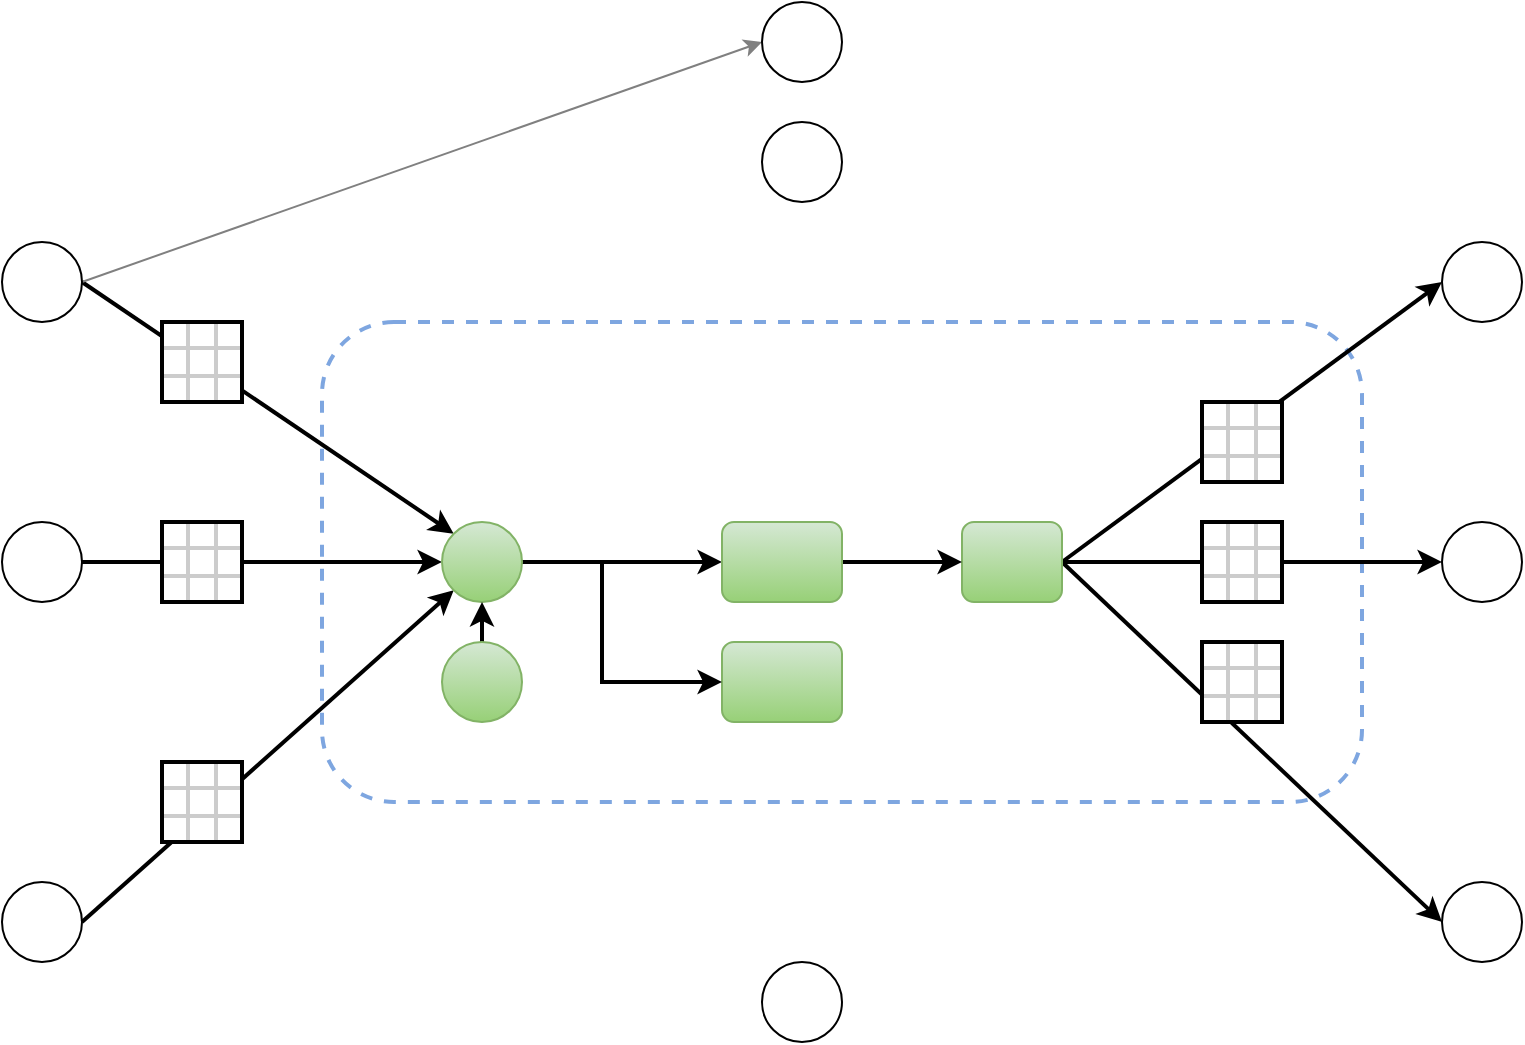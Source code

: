 <mxfile version="22.1.16" type="github">
  <diagram name="第 1 页" id="HHsCbOhWLAx_uhxe6TRV">
    <mxGraphModel dx="1422" dy="1868" grid="1" gridSize="10" guides="1" tooltips="1" connect="1" arrows="1" fold="1" page="1" pageScale="1" pageWidth="827" pageHeight="1169" math="0" shadow="0">
      <root>
        <mxCell id="0" />
        <mxCell id="1" parent="0" />
        <mxCell id="oy_fxyoAN_TUTj9ulkCC-134" style="rounded=0;orthogonalLoop=1;jettySize=auto;html=1;exitX=1;exitY=0.5;exitDx=0;exitDy=0;entryX=0;entryY=0;entryDx=0;entryDy=0;strokeWidth=2;" edge="1" parent="1" source="oy_fxyoAN_TUTj9ulkCC-1" target="oy_fxyoAN_TUTj9ulkCC-119">
          <mxGeometry relative="1" as="geometry" />
        </mxCell>
        <mxCell id="oy_fxyoAN_TUTj9ulkCC-138" style="rounded=0;orthogonalLoop=1;jettySize=auto;html=1;exitX=1;exitY=0.5;exitDx=0;exitDy=0;entryX=0;entryY=0.5;entryDx=0;entryDy=0;strokeColor=#808080;" edge="1" parent="1" source="oy_fxyoAN_TUTj9ulkCC-1" target="oy_fxyoAN_TUTj9ulkCC-8">
          <mxGeometry relative="1" as="geometry" />
        </mxCell>
        <mxCell id="oy_fxyoAN_TUTj9ulkCC-1" value="" style="ellipse;whiteSpace=wrap;html=1;aspect=fixed;fillColor=none;" vertex="1" parent="1">
          <mxGeometry y="200" width="40" height="40" as="geometry" />
        </mxCell>
        <mxCell id="oy_fxyoAN_TUTj9ulkCC-135" style="edgeStyle=orthogonalEdgeStyle;rounded=0;orthogonalLoop=1;jettySize=auto;html=1;exitX=1;exitY=0.5;exitDx=0;exitDy=0;entryX=0;entryY=0.5;entryDx=0;entryDy=0;strokeWidth=2;" edge="1" parent="1" source="oy_fxyoAN_TUTj9ulkCC-2" target="oy_fxyoAN_TUTj9ulkCC-119">
          <mxGeometry relative="1" as="geometry" />
        </mxCell>
        <mxCell id="oy_fxyoAN_TUTj9ulkCC-2" value="" style="ellipse;whiteSpace=wrap;html=1;aspect=fixed;fillColor=none;" vertex="1" parent="1">
          <mxGeometry y="340" width="40" height="40" as="geometry" />
        </mxCell>
        <mxCell id="oy_fxyoAN_TUTj9ulkCC-136" style="rounded=0;orthogonalLoop=1;jettySize=auto;html=1;exitX=1;exitY=0.5;exitDx=0;exitDy=0;entryX=0;entryY=1;entryDx=0;entryDy=0;strokeWidth=2;" edge="1" parent="1" source="oy_fxyoAN_TUTj9ulkCC-3" target="oy_fxyoAN_TUTj9ulkCC-119">
          <mxGeometry relative="1" as="geometry" />
        </mxCell>
        <mxCell id="oy_fxyoAN_TUTj9ulkCC-3" value="" style="ellipse;whiteSpace=wrap;html=1;aspect=fixed;fillColor=none;" vertex="1" parent="1">
          <mxGeometry y="520" width="40" height="40" as="geometry" />
        </mxCell>
        <mxCell id="oy_fxyoAN_TUTj9ulkCC-7" value="" style="rounded=1;whiteSpace=wrap;html=1;dashed=1;fillColor=none;strokeColor=#7EA6E0;strokeWidth=2;" vertex="1" parent="1">
          <mxGeometry x="160" y="240" width="520" height="240" as="geometry" />
        </mxCell>
        <mxCell id="oy_fxyoAN_TUTj9ulkCC-8" value="" style="ellipse;whiteSpace=wrap;html=1;aspect=fixed;fillColor=none;" vertex="1" parent="1">
          <mxGeometry x="380" y="80" width="40" height="40" as="geometry" />
        </mxCell>
        <mxCell id="oy_fxyoAN_TUTj9ulkCC-9" value="" style="ellipse;whiteSpace=wrap;html=1;aspect=fixed;fillColor=none;" vertex="1" parent="1">
          <mxGeometry x="380" y="140" width="40" height="40" as="geometry" />
        </mxCell>
        <mxCell id="oy_fxyoAN_TUTj9ulkCC-10" value="" style="ellipse;whiteSpace=wrap;html=1;aspect=fixed;fillColor=none;" vertex="1" parent="1">
          <mxGeometry x="380" y="560" width="40" height="40" as="geometry" />
        </mxCell>
        <mxCell id="oy_fxyoAN_TUTj9ulkCC-39" value="" style="group;fillColor=default;" vertex="1" connectable="0" parent="1">
          <mxGeometry x="80" y="240" width="40" height="40" as="geometry" />
        </mxCell>
        <mxCell id="oy_fxyoAN_TUTj9ulkCC-25" value="" style="shape=table;startSize=0;container=1;collapsible=0;childLayout=tableLayout;fontSize=16;fillColor=none;strokeColor=#CCCCCC;strokeWidth=2;" vertex="1" parent="oy_fxyoAN_TUTj9ulkCC-39">
          <mxGeometry width="40" height="40" as="geometry" />
        </mxCell>
        <mxCell id="oy_fxyoAN_TUTj9ulkCC-26" value="" style="shape=tableRow;horizontal=0;startSize=0;swimlaneHead=0;swimlaneBody=0;strokeColor=#CCCCCC;top=0;left=0;bottom=0;right=0;collapsible=0;dropTarget=0;fillColor=none;points=[[0,0.5],[1,0.5]];portConstraint=eastwest;fontSize=16;strokeWidth=2;" vertex="1" parent="oy_fxyoAN_TUTj9ulkCC-25">
          <mxGeometry width="40" height="13" as="geometry" />
        </mxCell>
        <mxCell id="oy_fxyoAN_TUTj9ulkCC-27" value="" style="shape=partialRectangle;html=1;whiteSpace=wrap;connectable=0;strokeColor=#CCCCCC;overflow=hidden;fillColor=none;top=0;left=0;bottom=0;right=0;pointerEvents=1;fontSize=16;strokeWidth=2;" vertex="1" parent="oy_fxyoAN_TUTj9ulkCC-26">
          <mxGeometry width="13" height="13" as="geometry">
            <mxRectangle width="13" height="13" as="alternateBounds" />
          </mxGeometry>
        </mxCell>
        <mxCell id="oy_fxyoAN_TUTj9ulkCC-28" value="" style="shape=partialRectangle;html=1;whiteSpace=wrap;connectable=0;strokeColor=#CCCCCC;overflow=hidden;fillColor=none;top=0;left=0;bottom=0;right=0;pointerEvents=1;fontSize=16;strokeWidth=2;" vertex="1" parent="oy_fxyoAN_TUTj9ulkCC-26">
          <mxGeometry x="13" width="14" height="13" as="geometry">
            <mxRectangle width="14" height="13" as="alternateBounds" />
          </mxGeometry>
        </mxCell>
        <mxCell id="oy_fxyoAN_TUTj9ulkCC-29" value="" style="shape=partialRectangle;html=1;whiteSpace=wrap;connectable=0;strokeColor=#CCCCCC;overflow=hidden;fillColor=none;top=0;left=0;bottom=0;right=0;pointerEvents=1;fontSize=16;strokeWidth=2;" vertex="1" parent="oy_fxyoAN_TUTj9ulkCC-26">
          <mxGeometry x="27" width="13" height="13" as="geometry">
            <mxRectangle width="13" height="13" as="alternateBounds" />
          </mxGeometry>
        </mxCell>
        <mxCell id="oy_fxyoAN_TUTj9ulkCC-30" value="" style="shape=tableRow;horizontal=0;startSize=0;swimlaneHead=0;swimlaneBody=0;strokeColor=#CCCCCC;top=0;left=0;bottom=0;right=0;collapsible=0;dropTarget=0;fillColor=none;points=[[0,0.5],[1,0.5]];portConstraint=eastwest;fontSize=16;strokeWidth=2;" vertex="1" parent="oy_fxyoAN_TUTj9ulkCC-25">
          <mxGeometry y="13" width="40" height="14" as="geometry" />
        </mxCell>
        <mxCell id="oy_fxyoAN_TUTj9ulkCC-31" value="" style="shape=partialRectangle;html=1;whiteSpace=wrap;connectable=0;strokeColor=#CCCCCC;overflow=hidden;fillColor=none;top=0;left=0;bottom=0;right=0;pointerEvents=1;fontSize=16;strokeWidth=2;" vertex="1" parent="oy_fxyoAN_TUTj9ulkCC-30">
          <mxGeometry width="13" height="14" as="geometry">
            <mxRectangle width="13" height="14" as="alternateBounds" />
          </mxGeometry>
        </mxCell>
        <mxCell id="oy_fxyoAN_TUTj9ulkCC-32" value="" style="shape=partialRectangle;html=1;whiteSpace=wrap;connectable=0;strokeColor=#CCCCCC;overflow=hidden;fillColor=none;top=0;left=0;bottom=0;right=0;pointerEvents=1;fontSize=16;strokeWidth=2;" vertex="1" parent="oy_fxyoAN_TUTj9ulkCC-30">
          <mxGeometry x="13" width="14" height="14" as="geometry">
            <mxRectangle width="14" height="14" as="alternateBounds" />
          </mxGeometry>
        </mxCell>
        <mxCell id="oy_fxyoAN_TUTj9ulkCC-33" value="" style="shape=partialRectangle;html=1;whiteSpace=wrap;connectable=0;strokeColor=#CCCCCC;overflow=hidden;fillColor=none;top=0;left=0;bottom=0;right=0;pointerEvents=1;fontSize=16;strokeWidth=2;" vertex="1" parent="oy_fxyoAN_TUTj9ulkCC-30">
          <mxGeometry x="27" width="13" height="14" as="geometry">
            <mxRectangle width="13" height="14" as="alternateBounds" />
          </mxGeometry>
        </mxCell>
        <mxCell id="oy_fxyoAN_TUTj9ulkCC-34" value="" style="shape=tableRow;horizontal=0;startSize=0;swimlaneHead=0;swimlaneBody=0;strokeColor=#CCCCCC;top=0;left=0;bottom=0;right=0;collapsible=0;dropTarget=0;fillColor=none;points=[[0,0.5],[1,0.5]];portConstraint=eastwest;fontSize=16;strokeWidth=2;" vertex="1" parent="oy_fxyoAN_TUTj9ulkCC-25">
          <mxGeometry y="27" width="40" height="13" as="geometry" />
        </mxCell>
        <mxCell id="oy_fxyoAN_TUTj9ulkCC-35" value="" style="shape=partialRectangle;html=1;whiteSpace=wrap;connectable=0;strokeColor=#CCCCCC;overflow=hidden;fillColor=none;top=0;left=0;bottom=0;right=0;pointerEvents=1;fontSize=16;strokeWidth=2;" vertex="1" parent="oy_fxyoAN_TUTj9ulkCC-34">
          <mxGeometry width="13" height="13" as="geometry">
            <mxRectangle width="13" height="13" as="alternateBounds" />
          </mxGeometry>
        </mxCell>
        <mxCell id="oy_fxyoAN_TUTj9ulkCC-36" value="" style="shape=partialRectangle;html=1;whiteSpace=wrap;connectable=0;strokeColor=#CCCCCC;overflow=hidden;fillColor=none;top=0;left=0;bottom=0;right=0;pointerEvents=1;fontSize=16;strokeWidth=2;" vertex="1" parent="oy_fxyoAN_TUTj9ulkCC-34">
          <mxGeometry x="13" width="14" height="13" as="geometry">
            <mxRectangle width="14" height="13" as="alternateBounds" />
          </mxGeometry>
        </mxCell>
        <mxCell id="oy_fxyoAN_TUTj9ulkCC-37" value="" style="shape=partialRectangle;html=1;whiteSpace=wrap;connectable=0;strokeColor=#CCCCCC;overflow=hidden;fillColor=none;top=0;left=0;bottom=0;right=0;pointerEvents=1;fontSize=16;strokeWidth=2;" vertex="1" parent="oy_fxyoAN_TUTj9ulkCC-34">
          <mxGeometry x="27" width="13" height="13" as="geometry">
            <mxRectangle width="13" height="13" as="alternateBounds" />
          </mxGeometry>
        </mxCell>
        <mxCell id="oy_fxyoAN_TUTj9ulkCC-38" value="" style="whiteSpace=wrap;html=1;aspect=fixed;fillColor=none;strokeWidth=2;" vertex="1" parent="oy_fxyoAN_TUTj9ulkCC-39">
          <mxGeometry width="40" height="40" as="geometry" />
        </mxCell>
        <mxCell id="oy_fxyoAN_TUTj9ulkCC-40" value="" style="group;fillColor=default;" vertex="1" connectable="0" parent="1">
          <mxGeometry x="80" y="340" width="40" height="40" as="geometry" />
        </mxCell>
        <mxCell id="oy_fxyoAN_TUTj9ulkCC-41" value="" style="shape=table;startSize=0;container=1;collapsible=0;childLayout=tableLayout;fontSize=16;fillColor=none;strokeColor=#CCCCCC;strokeWidth=2;" vertex="1" parent="oy_fxyoAN_TUTj9ulkCC-40">
          <mxGeometry width="40" height="40" as="geometry" />
        </mxCell>
        <mxCell id="oy_fxyoAN_TUTj9ulkCC-42" value="" style="shape=tableRow;horizontal=0;startSize=0;swimlaneHead=0;swimlaneBody=0;strokeColor=#CCCCCC;top=0;left=0;bottom=0;right=0;collapsible=0;dropTarget=0;fillColor=none;points=[[0,0.5],[1,0.5]];portConstraint=eastwest;fontSize=16;strokeWidth=2;" vertex="1" parent="oy_fxyoAN_TUTj9ulkCC-41">
          <mxGeometry width="40" height="13" as="geometry" />
        </mxCell>
        <mxCell id="oy_fxyoAN_TUTj9ulkCC-43" value="" style="shape=partialRectangle;html=1;whiteSpace=wrap;connectable=0;strokeColor=#CCCCCC;overflow=hidden;fillColor=none;top=0;left=0;bottom=0;right=0;pointerEvents=1;fontSize=16;strokeWidth=2;" vertex="1" parent="oy_fxyoAN_TUTj9ulkCC-42">
          <mxGeometry width="13" height="13" as="geometry">
            <mxRectangle width="13" height="13" as="alternateBounds" />
          </mxGeometry>
        </mxCell>
        <mxCell id="oy_fxyoAN_TUTj9ulkCC-44" value="" style="shape=partialRectangle;html=1;whiteSpace=wrap;connectable=0;strokeColor=#CCCCCC;overflow=hidden;fillColor=none;top=0;left=0;bottom=0;right=0;pointerEvents=1;fontSize=16;strokeWidth=2;" vertex="1" parent="oy_fxyoAN_TUTj9ulkCC-42">
          <mxGeometry x="13" width="14" height="13" as="geometry">
            <mxRectangle width="14" height="13" as="alternateBounds" />
          </mxGeometry>
        </mxCell>
        <mxCell id="oy_fxyoAN_TUTj9ulkCC-45" value="" style="shape=partialRectangle;html=1;whiteSpace=wrap;connectable=0;strokeColor=#CCCCCC;overflow=hidden;fillColor=none;top=0;left=0;bottom=0;right=0;pointerEvents=1;fontSize=16;strokeWidth=2;" vertex="1" parent="oy_fxyoAN_TUTj9ulkCC-42">
          <mxGeometry x="27" width="13" height="13" as="geometry">
            <mxRectangle width="13" height="13" as="alternateBounds" />
          </mxGeometry>
        </mxCell>
        <mxCell id="oy_fxyoAN_TUTj9ulkCC-46" value="" style="shape=tableRow;horizontal=0;startSize=0;swimlaneHead=0;swimlaneBody=0;strokeColor=#CCCCCC;top=0;left=0;bottom=0;right=0;collapsible=0;dropTarget=0;fillColor=none;points=[[0,0.5],[1,0.5]];portConstraint=eastwest;fontSize=16;strokeWidth=2;" vertex="1" parent="oy_fxyoAN_TUTj9ulkCC-41">
          <mxGeometry y="13" width="40" height="14" as="geometry" />
        </mxCell>
        <mxCell id="oy_fxyoAN_TUTj9ulkCC-47" value="" style="shape=partialRectangle;html=1;whiteSpace=wrap;connectable=0;strokeColor=#CCCCCC;overflow=hidden;fillColor=none;top=0;left=0;bottom=0;right=0;pointerEvents=1;fontSize=16;strokeWidth=2;" vertex="1" parent="oy_fxyoAN_TUTj9ulkCC-46">
          <mxGeometry width="13" height="14" as="geometry">
            <mxRectangle width="13" height="14" as="alternateBounds" />
          </mxGeometry>
        </mxCell>
        <mxCell id="oy_fxyoAN_TUTj9ulkCC-48" value="" style="shape=partialRectangle;html=1;whiteSpace=wrap;connectable=0;strokeColor=#CCCCCC;overflow=hidden;fillColor=none;top=0;left=0;bottom=0;right=0;pointerEvents=1;fontSize=16;strokeWidth=2;" vertex="1" parent="oy_fxyoAN_TUTj9ulkCC-46">
          <mxGeometry x="13" width="14" height="14" as="geometry">
            <mxRectangle width="14" height="14" as="alternateBounds" />
          </mxGeometry>
        </mxCell>
        <mxCell id="oy_fxyoAN_TUTj9ulkCC-49" value="" style="shape=partialRectangle;html=1;whiteSpace=wrap;connectable=0;strokeColor=#CCCCCC;overflow=hidden;fillColor=none;top=0;left=0;bottom=0;right=0;pointerEvents=1;fontSize=16;strokeWidth=2;" vertex="1" parent="oy_fxyoAN_TUTj9ulkCC-46">
          <mxGeometry x="27" width="13" height="14" as="geometry">
            <mxRectangle width="13" height="14" as="alternateBounds" />
          </mxGeometry>
        </mxCell>
        <mxCell id="oy_fxyoAN_TUTj9ulkCC-50" value="" style="shape=tableRow;horizontal=0;startSize=0;swimlaneHead=0;swimlaneBody=0;strokeColor=#CCCCCC;top=0;left=0;bottom=0;right=0;collapsible=0;dropTarget=0;fillColor=none;points=[[0,0.5],[1,0.5]];portConstraint=eastwest;fontSize=16;strokeWidth=2;" vertex="1" parent="oy_fxyoAN_TUTj9ulkCC-41">
          <mxGeometry y="27" width="40" height="13" as="geometry" />
        </mxCell>
        <mxCell id="oy_fxyoAN_TUTj9ulkCC-51" value="" style="shape=partialRectangle;html=1;whiteSpace=wrap;connectable=0;strokeColor=#CCCCCC;overflow=hidden;fillColor=none;top=0;left=0;bottom=0;right=0;pointerEvents=1;fontSize=16;strokeWidth=2;" vertex="1" parent="oy_fxyoAN_TUTj9ulkCC-50">
          <mxGeometry width="13" height="13" as="geometry">
            <mxRectangle width="13" height="13" as="alternateBounds" />
          </mxGeometry>
        </mxCell>
        <mxCell id="oy_fxyoAN_TUTj9ulkCC-52" value="" style="shape=partialRectangle;html=1;whiteSpace=wrap;connectable=0;strokeColor=#CCCCCC;overflow=hidden;fillColor=none;top=0;left=0;bottom=0;right=0;pointerEvents=1;fontSize=16;strokeWidth=2;" vertex="1" parent="oy_fxyoAN_TUTj9ulkCC-50">
          <mxGeometry x="13" width="14" height="13" as="geometry">
            <mxRectangle width="14" height="13" as="alternateBounds" />
          </mxGeometry>
        </mxCell>
        <mxCell id="oy_fxyoAN_TUTj9ulkCC-53" value="" style="shape=partialRectangle;html=1;whiteSpace=wrap;connectable=0;strokeColor=#CCCCCC;overflow=hidden;fillColor=none;top=0;left=0;bottom=0;right=0;pointerEvents=1;fontSize=16;strokeWidth=2;" vertex="1" parent="oy_fxyoAN_TUTj9ulkCC-50">
          <mxGeometry x="27" width="13" height="13" as="geometry">
            <mxRectangle width="13" height="13" as="alternateBounds" />
          </mxGeometry>
        </mxCell>
        <mxCell id="oy_fxyoAN_TUTj9ulkCC-54" value="" style="whiteSpace=wrap;html=1;aspect=fixed;fillColor=none;strokeWidth=2;" vertex="1" parent="oy_fxyoAN_TUTj9ulkCC-40">
          <mxGeometry width="40" height="40" as="geometry" />
        </mxCell>
        <mxCell id="oy_fxyoAN_TUTj9ulkCC-55" value="" style="group;fillColor=default;" vertex="1" connectable="0" parent="1">
          <mxGeometry x="80" y="460" width="40" height="40" as="geometry" />
        </mxCell>
        <mxCell id="oy_fxyoAN_TUTj9ulkCC-56" value="" style="shape=table;startSize=0;container=1;collapsible=0;childLayout=tableLayout;fontSize=16;fillColor=none;strokeColor=#CCCCCC;strokeWidth=2;" vertex="1" parent="oy_fxyoAN_TUTj9ulkCC-55">
          <mxGeometry width="40" height="40" as="geometry" />
        </mxCell>
        <mxCell id="oy_fxyoAN_TUTj9ulkCC-57" value="" style="shape=tableRow;horizontal=0;startSize=0;swimlaneHead=0;swimlaneBody=0;strokeColor=#CCCCCC;top=0;left=0;bottom=0;right=0;collapsible=0;dropTarget=0;fillColor=none;points=[[0,0.5],[1,0.5]];portConstraint=eastwest;fontSize=16;strokeWidth=2;" vertex="1" parent="oy_fxyoAN_TUTj9ulkCC-56">
          <mxGeometry width="40" height="13" as="geometry" />
        </mxCell>
        <mxCell id="oy_fxyoAN_TUTj9ulkCC-58" value="" style="shape=partialRectangle;html=1;whiteSpace=wrap;connectable=0;strokeColor=#CCCCCC;overflow=hidden;fillColor=none;top=0;left=0;bottom=0;right=0;pointerEvents=1;fontSize=16;strokeWidth=2;" vertex="1" parent="oy_fxyoAN_TUTj9ulkCC-57">
          <mxGeometry width="13" height="13" as="geometry">
            <mxRectangle width="13" height="13" as="alternateBounds" />
          </mxGeometry>
        </mxCell>
        <mxCell id="oy_fxyoAN_TUTj9ulkCC-59" value="" style="shape=partialRectangle;html=1;whiteSpace=wrap;connectable=0;strokeColor=#CCCCCC;overflow=hidden;fillColor=none;top=0;left=0;bottom=0;right=0;pointerEvents=1;fontSize=16;strokeWidth=2;" vertex="1" parent="oy_fxyoAN_TUTj9ulkCC-57">
          <mxGeometry x="13" width="14" height="13" as="geometry">
            <mxRectangle width="14" height="13" as="alternateBounds" />
          </mxGeometry>
        </mxCell>
        <mxCell id="oy_fxyoAN_TUTj9ulkCC-60" value="" style="shape=partialRectangle;html=1;whiteSpace=wrap;connectable=0;strokeColor=#CCCCCC;overflow=hidden;fillColor=none;top=0;left=0;bottom=0;right=0;pointerEvents=1;fontSize=16;strokeWidth=2;" vertex="1" parent="oy_fxyoAN_TUTj9ulkCC-57">
          <mxGeometry x="27" width="13" height="13" as="geometry">
            <mxRectangle width="13" height="13" as="alternateBounds" />
          </mxGeometry>
        </mxCell>
        <mxCell id="oy_fxyoAN_TUTj9ulkCC-61" value="" style="shape=tableRow;horizontal=0;startSize=0;swimlaneHead=0;swimlaneBody=0;strokeColor=#CCCCCC;top=0;left=0;bottom=0;right=0;collapsible=0;dropTarget=0;fillColor=none;points=[[0,0.5],[1,0.5]];portConstraint=eastwest;fontSize=16;strokeWidth=2;" vertex="1" parent="oy_fxyoAN_TUTj9ulkCC-56">
          <mxGeometry y="13" width="40" height="14" as="geometry" />
        </mxCell>
        <mxCell id="oy_fxyoAN_TUTj9ulkCC-62" value="" style="shape=partialRectangle;html=1;whiteSpace=wrap;connectable=0;strokeColor=#CCCCCC;overflow=hidden;fillColor=none;top=0;left=0;bottom=0;right=0;pointerEvents=1;fontSize=16;strokeWidth=2;" vertex="1" parent="oy_fxyoAN_TUTj9ulkCC-61">
          <mxGeometry width="13" height="14" as="geometry">
            <mxRectangle width="13" height="14" as="alternateBounds" />
          </mxGeometry>
        </mxCell>
        <mxCell id="oy_fxyoAN_TUTj9ulkCC-63" value="" style="shape=partialRectangle;html=1;whiteSpace=wrap;connectable=0;strokeColor=#CCCCCC;overflow=hidden;fillColor=none;top=0;left=0;bottom=0;right=0;pointerEvents=1;fontSize=16;strokeWidth=2;" vertex="1" parent="oy_fxyoAN_TUTj9ulkCC-61">
          <mxGeometry x="13" width="14" height="14" as="geometry">
            <mxRectangle width="14" height="14" as="alternateBounds" />
          </mxGeometry>
        </mxCell>
        <mxCell id="oy_fxyoAN_TUTj9ulkCC-64" value="" style="shape=partialRectangle;html=1;whiteSpace=wrap;connectable=0;strokeColor=#CCCCCC;overflow=hidden;fillColor=none;top=0;left=0;bottom=0;right=0;pointerEvents=1;fontSize=16;strokeWidth=2;" vertex="1" parent="oy_fxyoAN_TUTj9ulkCC-61">
          <mxGeometry x="27" width="13" height="14" as="geometry">
            <mxRectangle width="13" height="14" as="alternateBounds" />
          </mxGeometry>
        </mxCell>
        <mxCell id="oy_fxyoAN_TUTj9ulkCC-65" value="" style="shape=tableRow;horizontal=0;startSize=0;swimlaneHead=0;swimlaneBody=0;strokeColor=#CCCCCC;top=0;left=0;bottom=0;right=0;collapsible=0;dropTarget=0;fillColor=none;points=[[0,0.5],[1,0.5]];portConstraint=eastwest;fontSize=16;strokeWidth=2;" vertex="1" parent="oy_fxyoAN_TUTj9ulkCC-56">
          <mxGeometry y="27" width="40" height="13" as="geometry" />
        </mxCell>
        <mxCell id="oy_fxyoAN_TUTj9ulkCC-66" value="" style="shape=partialRectangle;html=1;whiteSpace=wrap;connectable=0;strokeColor=#CCCCCC;overflow=hidden;fillColor=none;top=0;left=0;bottom=0;right=0;pointerEvents=1;fontSize=16;strokeWidth=2;" vertex="1" parent="oy_fxyoAN_TUTj9ulkCC-65">
          <mxGeometry width="13" height="13" as="geometry">
            <mxRectangle width="13" height="13" as="alternateBounds" />
          </mxGeometry>
        </mxCell>
        <mxCell id="oy_fxyoAN_TUTj9ulkCC-67" value="" style="shape=partialRectangle;html=1;whiteSpace=wrap;connectable=0;strokeColor=#CCCCCC;overflow=hidden;fillColor=none;top=0;left=0;bottom=0;right=0;pointerEvents=1;fontSize=16;strokeWidth=2;" vertex="1" parent="oy_fxyoAN_TUTj9ulkCC-65">
          <mxGeometry x="13" width="14" height="13" as="geometry">
            <mxRectangle width="14" height="13" as="alternateBounds" />
          </mxGeometry>
        </mxCell>
        <mxCell id="oy_fxyoAN_TUTj9ulkCC-68" value="" style="shape=partialRectangle;html=1;whiteSpace=wrap;connectable=0;strokeColor=#CCCCCC;overflow=hidden;fillColor=none;top=0;left=0;bottom=0;right=0;pointerEvents=1;fontSize=16;strokeWidth=2;" vertex="1" parent="oy_fxyoAN_TUTj9ulkCC-65">
          <mxGeometry x="27" width="13" height="13" as="geometry">
            <mxRectangle width="13" height="13" as="alternateBounds" />
          </mxGeometry>
        </mxCell>
        <mxCell id="oy_fxyoAN_TUTj9ulkCC-69" value="" style="whiteSpace=wrap;html=1;aspect=fixed;fillColor=none;strokeWidth=2;" vertex="1" parent="oy_fxyoAN_TUTj9ulkCC-55">
          <mxGeometry width="40" height="40" as="geometry" />
        </mxCell>
        <mxCell id="oy_fxyoAN_TUTj9ulkCC-70" value="" style="ellipse;whiteSpace=wrap;html=1;aspect=fixed;flipH=1;flipV=1;fillColor=none;" vertex="1" parent="1">
          <mxGeometry x="720" y="200" width="40" height="40" as="geometry" />
        </mxCell>
        <mxCell id="oy_fxyoAN_TUTj9ulkCC-71" value="" style="ellipse;whiteSpace=wrap;html=1;aspect=fixed;flipH=1;flipV=1;fillColor=none;" vertex="1" parent="1">
          <mxGeometry x="720" y="340" width="40" height="40" as="geometry" />
        </mxCell>
        <mxCell id="oy_fxyoAN_TUTj9ulkCC-72" value="" style="ellipse;whiteSpace=wrap;html=1;aspect=fixed;flipH=1;flipV=1;fillColor=none;" vertex="1" parent="1">
          <mxGeometry x="720" y="520" width="40" height="40" as="geometry" />
        </mxCell>
        <mxCell id="oy_fxyoAN_TUTj9ulkCC-123" value="" style="edgeStyle=orthogonalEdgeStyle;rounded=0;orthogonalLoop=1;jettySize=auto;html=1;strokeWidth=2;" edge="1" parent="1" source="oy_fxyoAN_TUTj9ulkCC-119" target="oy_fxyoAN_TUTj9ulkCC-122">
          <mxGeometry relative="1" as="geometry" />
        </mxCell>
        <mxCell id="oy_fxyoAN_TUTj9ulkCC-119" value="" style="ellipse;whiteSpace=wrap;html=1;aspect=fixed;fillColor=#d5e8d4;gradientColor=#97d077;strokeColor=#82b366;" vertex="1" parent="1">
          <mxGeometry x="220" y="340" width="40" height="40" as="geometry" />
        </mxCell>
        <mxCell id="oy_fxyoAN_TUTj9ulkCC-137" style="edgeStyle=orthogonalEdgeStyle;rounded=0;orthogonalLoop=1;jettySize=auto;html=1;exitX=0.5;exitY=0;exitDx=0;exitDy=0;entryX=0.5;entryY=1;entryDx=0;entryDy=0;strokeWidth=2;" edge="1" parent="1" source="oy_fxyoAN_TUTj9ulkCC-120" target="oy_fxyoAN_TUTj9ulkCC-119">
          <mxGeometry relative="1" as="geometry" />
        </mxCell>
        <mxCell id="oy_fxyoAN_TUTj9ulkCC-120" value="" style="ellipse;whiteSpace=wrap;html=1;aspect=fixed;fillColor=#d5e8d4;gradientColor=#97d077;strokeColor=#82b366;" vertex="1" parent="1">
          <mxGeometry x="220" y="400" width="40" height="40" as="geometry" />
        </mxCell>
        <mxCell id="oy_fxyoAN_TUTj9ulkCC-131" style="rounded=0;orthogonalLoop=1;jettySize=auto;html=1;exitX=1;exitY=0.5;exitDx=0;exitDy=0;entryX=0;entryY=0.5;entryDx=0;entryDy=0;strokeWidth=2;" edge="1" parent="1" source="oy_fxyoAN_TUTj9ulkCC-121" target="oy_fxyoAN_TUTj9ulkCC-70">
          <mxGeometry relative="1" as="geometry" />
        </mxCell>
        <mxCell id="oy_fxyoAN_TUTj9ulkCC-132" style="edgeStyle=orthogonalEdgeStyle;rounded=0;orthogonalLoop=1;jettySize=auto;html=1;exitX=1;exitY=0.5;exitDx=0;exitDy=0;entryX=0;entryY=0.5;entryDx=0;entryDy=0;strokeWidth=2;" edge="1" parent="1" source="oy_fxyoAN_TUTj9ulkCC-121" target="oy_fxyoAN_TUTj9ulkCC-71">
          <mxGeometry relative="1" as="geometry" />
        </mxCell>
        <mxCell id="oy_fxyoAN_TUTj9ulkCC-133" style="rounded=0;orthogonalLoop=1;jettySize=auto;html=1;exitX=1;exitY=0.5;exitDx=0;exitDy=0;entryX=0;entryY=0.5;entryDx=0;entryDy=0;strokeWidth=2;" edge="1" parent="1" source="oy_fxyoAN_TUTj9ulkCC-121" target="oy_fxyoAN_TUTj9ulkCC-72">
          <mxGeometry relative="1" as="geometry" />
        </mxCell>
        <mxCell id="oy_fxyoAN_TUTj9ulkCC-121" value="" style="rounded=1;whiteSpace=wrap;html=1;fillColor=#d5e8d4;gradientColor=#97d077;strokeColor=#82b366;" vertex="1" parent="1">
          <mxGeometry x="480" y="340" width="50" height="40" as="geometry" />
        </mxCell>
        <mxCell id="oy_fxyoAN_TUTj9ulkCC-127" value="" style="edgeStyle=orthogonalEdgeStyle;rounded=0;orthogonalLoop=1;jettySize=auto;html=1;strokeWidth=2;" edge="1" parent="1" source="oy_fxyoAN_TUTj9ulkCC-122" target="oy_fxyoAN_TUTj9ulkCC-121">
          <mxGeometry relative="1" as="geometry" />
        </mxCell>
        <mxCell id="oy_fxyoAN_TUTj9ulkCC-122" value="" style="rounded=1;whiteSpace=wrap;html=1;fillColor=#d5e8d4;gradientColor=#97d077;strokeColor=#82b366;" vertex="1" parent="1">
          <mxGeometry x="360" y="340" width="60" height="40" as="geometry" />
        </mxCell>
        <mxCell id="oy_fxyoAN_TUTj9ulkCC-124" value="" style="rounded=1;whiteSpace=wrap;html=1;fillColor=#d5e8d4;gradientColor=#97d077;strokeColor=#82b366;" vertex="1" parent="1">
          <mxGeometry x="360" y="400" width="60" height="40" as="geometry" />
        </mxCell>
        <mxCell id="oy_fxyoAN_TUTj9ulkCC-125" value="" style="edgeStyle=segmentEdgeStyle;endArrow=none;html=1;curved=0;rounded=0;endSize=8;startSize=6;exitX=0;exitY=0.5;exitDx=0;exitDy=0;exitPerimeter=0;startArrow=classic;startFill=1;endFill=0;jumpSize=0;strokeWidth=2;" edge="1" parent="1" source="oy_fxyoAN_TUTj9ulkCC-124">
          <mxGeometry width="50" height="50" relative="1" as="geometry">
            <mxPoint x="350" y="430" as="sourcePoint" />
            <mxPoint x="300" y="360" as="targetPoint" />
          </mxGeometry>
        </mxCell>
        <mxCell id="oy_fxyoAN_TUTj9ulkCC-73" value="" style="group;flipH=1;flipV=1;fillColor=default;" vertex="1" connectable="0" parent="1">
          <mxGeometry x="600" y="280" width="40" height="40" as="geometry" />
        </mxCell>
        <mxCell id="oy_fxyoAN_TUTj9ulkCC-74" value="" style="shape=table;startSize=0;container=1;collapsible=0;childLayout=tableLayout;fontSize=16;fillColor=none;strokeColor=#CCCCCC;strokeWidth=2;" vertex="1" parent="oy_fxyoAN_TUTj9ulkCC-73">
          <mxGeometry width="40" height="40" as="geometry" />
        </mxCell>
        <mxCell id="oy_fxyoAN_TUTj9ulkCC-75" value="" style="shape=tableRow;horizontal=0;startSize=0;swimlaneHead=0;swimlaneBody=0;strokeColor=#CCCCCC;top=0;left=0;bottom=0;right=0;collapsible=0;dropTarget=0;fillColor=none;points=[[0,0.5],[1,0.5]];portConstraint=eastwest;fontSize=16;strokeWidth=2;" vertex="1" parent="oy_fxyoAN_TUTj9ulkCC-74">
          <mxGeometry width="40" height="13" as="geometry" />
        </mxCell>
        <mxCell id="oy_fxyoAN_TUTj9ulkCC-76" value="" style="shape=partialRectangle;html=1;whiteSpace=wrap;connectable=0;strokeColor=#CCCCCC;overflow=hidden;fillColor=none;top=0;left=0;bottom=0;right=0;pointerEvents=1;fontSize=16;strokeWidth=2;" vertex="1" parent="oy_fxyoAN_TUTj9ulkCC-75">
          <mxGeometry width="13" height="13" as="geometry">
            <mxRectangle width="13" height="13" as="alternateBounds" />
          </mxGeometry>
        </mxCell>
        <mxCell id="oy_fxyoAN_TUTj9ulkCC-77" value="" style="shape=partialRectangle;html=1;whiteSpace=wrap;connectable=0;strokeColor=#CCCCCC;overflow=hidden;fillColor=none;top=0;left=0;bottom=0;right=0;pointerEvents=1;fontSize=16;strokeWidth=2;" vertex="1" parent="oy_fxyoAN_TUTj9ulkCC-75">
          <mxGeometry x="13" width="14" height="13" as="geometry">
            <mxRectangle width="14" height="13" as="alternateBounds" />
          </mxGeometry>
        </mxCell>
        <mxCell id="oy_fxyoAN_TUTj9ulkCC-78" value="" style="shape=partialRectangle;html=1;whiteSpace=wrap;connectable=0;strokeColor=#CCCCCC;overflow=hidden;fillColor=none;top=0;left=0;bottom=0;right=0;pointerEvents=1;fontSize=16;strokeWidth=2;" vertex="1" parent="oy_fxyoAN_TUTj9ulkCC-75">
          <mxGeometry x="27" width="13" height="13" as="geometry">
            <mxRectangle width="13" height="13" as="alternateBounds" />
          </mxGeometry>
        </mxCell>
        <mxCell id="oy_fxyoAN_TUTj9ulkCC-79" value="" style="shape=tableRow;horizontal=0;startSize=0;swimlaneHead=0;swimlaneBody=0;strokeColor=#CCCCCC;top=0;left=0;bottom=0;right=0;collapsible=0;dropTarget=0;fillColor=none;points=[[0,0.5],[1,0.5]];portConstraint=eastwest;fontSize=16;strokeWidth=2;" vertex="1" parent="oy_fxyoAN_TUTj9ulkCC-74">
          <mxGeometry y="13" width="40" height="14" as="geometry" />
        </mxCell>
        <mxCell id="oy_fxyoAN_TUTj9ulkCC-80" value="" style="shape=partialRectangle;html=1;whiteSpace=wrap;connectable=0;strokeColor=#CCCCCC;overflow=hidden;fillColor=none;top=0;left=0;bottom=0;right=0;pointerEvents=1;fontSize=16;strokeWidth=2;" vertex="1" parent="oy_fxyoAN_TUTj9ulkCC-79">
          <mxGeometry width="13" height="14" as="geometry">
            <mxRectangle width="13" height="14" as="alternateBounds" />
          </mxGeometry>
        </mxCell>
        <mxCell id="oy_fxyoAN_TUTj9ulkCC-81" value="" style="shape=partialRectangle;html=1;whiteSpace=wrap;connectable=0;strokeColor=#CCCCCC;overflow=hidden;fillColor=none;top=0;left=0;bottom=0;right=0;pointerEvents=1;fontSize=16;strokeWidth=2;" vertex="1" parent="oy_fxyoAN_TUTj9ulkCC-79">
          <mxGeometry x="13" width="14" height="14" as="geometry">
            <mxRectangle width="14" height="14" as="alternateBounds" />
          </mxGeometry>
        </mxCell>
        <mxCell id="oy_fxyoAN_TUTj9ulkCC-82" value="" style="shape=partialRectangle;html=1;whiteSpace=wrap;connectable=0;strokeColor=#CCCCCC;overflow=hidden;fillColor=none;top=0;left=0;bottom=0;right=0;pointerEvents=1;fontSize=16;strokeWidth=2;" vertex="1" parent="oy_fxyoAN_TUTj9ulkCC-79">
          <mxGeometry x="27" width="13" height="14" as="geometry">
            <mxRectangle width="13" height="14" as="alternateBounds" />
          </mxGeometry>
        </mxCell>
        <mxCell id="oy_fxyoAN_TUTj9ulkCC-83" value="" style="shape=tableRow;horizontal=0;startSize=0;swimlaneHead=0;swimlaneBody=0;strokeColor=#CCCCCC;top=0;left=0;bottom=0;right=0;collapsible=0;dropTarget=0;fillColor=none;points=[[0,0.5],[1,0.5]];portConstraint=eastwest;fontSize=16;strokeWidth=2;" vertex="1" parent="oy_fxyoAN_TUTj9ulkCC-74">
          <mxGeometry y="27" width="40" height="13" as="geometry" />
        </mxCell>
        <mxCell id="oy_fxyoAN_TUTj9ulkCC-84" value="" style="shape=partialRectangle;html=1;whiteSpace=wrap;connectable=0;strokeColor=#CCCCCC;overflow=hidden;fillColor=none;top=0;left=0;bottom=0;right=0;pointerEvents=1;fontSize=16;strokeWidth=2;" vertex="1" parent="oy_fxyoAN_TUTj9ulkCC-83">
          <mxGeometry width="13" height="13" as="geometry">
            <mxRectangle width="13" height="13" as="alternateBounds" />
          </mxGeometry>
        </mxCell>
        <mxCell id="oy_fxyoAN_TUTj9ulkCC-85" value="" style="shape=partialRectangle;html=1;whiteSpace=wrap;connectable=0;strokeColor=#CCCCCC;overflow=hidden;fillColor=none;top=0;left=0;bottom=0;right=0;pointerEvents=1;fontSize=16;strokeWidth=2;" vertex="1" parent="oy_fxyoAN_TUTj9ulkCC-83">
          <mxGeometry x="13" width="14" height="13" as="geometry">
            <mxRectangle width="14" height="13" as="alternateBounds" />
          </mxGeometry>
        </mxCell>
        <mxCell id="oy_fxyoAN_TUTj9ulkCC-86" value="" style="shape=partialRectangle;html=1;whiteSpace=wrap;connectable=0;strokeColor=#CCCCCC;overflow=hidden;fillColor=none;top=0;left=0;bottom=0;right=0;pointerEvents=1;fontSize=16;strokeWidth=2;" vertex="1" parent="oy_fxyoAN_TUTj9ulkCC-83">
          <mxGeometry x="27" width="13" height="13" as="geometry">
            <mxRectangle width="13" height="13" as="alternateBounds" />
          </mxGeometry>
        </mxCell>
        <mxCell id="oy_fxyoAN_TUTj9ulkCC-87" value="" style="whiteSpace=wrap;html=1;aspect=fixed;fillColor=none;strokeWidth=2;" vertex="1" parent="oy_fxyoAN_TUTj9ulkCC-73">
          <mxGeometry width="40" height="40" as="geometry" />
        </mxCell>
        <mxCell id="oy_fxyoAN_TUTj9ulkCC-88" value="" style="group;flipH=1;flipV=1;fillColor=default;" vertex="1" connectable="0" parent="1">
          <mxGeometry x="600" y="340" width="40" height="40" as="geometry" />
        </mxCell>
        <mxCell id="oy_fxyoAN_TUTj9ulkCC-89" value="" style="shape=table;startSize=0;container=1;collapsible=0;childLayout=tableLayout;fontSize=16;fillColor=none;strokeColor=#CCCCCC;strokeWidth=2;" vertex="1" parent="oy_fxyoAN_TUTj9ulkCC-88">
          <mxGeometry width="40" height="40" as="geometry" />
        </mxCell>
        <mxCell id="oy_fxyoAN_TUTj9ulkCC-90" value="" style="shape=tableRow;horizontal=0;startSize=0;swimlaneHead=0;swimlaneBody=0;strokeColor=#CCCCCC;top=0;left=0;bottom=0;right=0;collapsible=0;dropTarget=0;fillColor=none;points=[[0,0.5],[1,0.5]];portConstraint=eastwest;fontSize=16;strokeWidth=2;" vertex="1" parent="oy_fxyoAN_TUTj9ulkCC-89">
          <mxGeometry width="40" height="13" as="geometry" />
        </mxCell>
        <mxCell id="oy_fxyoAN_TUTj9ulkCC-91" value="" style="shape=partialRectangle;html=1;whiteSpace=wrap;connectable=0;strokeColor=#CCCCCC;overflow=hidden;fillColor=none;top=0;left=0;bottom=0;right=0;pointerEvents=1;fontSize=16;strokeWidth=2;" vertex="1" parent="oy_fxyoAN_TUTj9ulkCC-90">
          <mxGeometry width="13" height="13" as="geometry">
            <mxRectangle width="13" height="13" as="alternateBounds" />
          </mxGeometry>
        </mxCell>
        <mxCell id="oy_fxyoAN_TUTj9ulkCC-92" value="" style="shape=partialRectangle;html=1;whiteSpace=wrap;connectable=0;strokeColor=#CCCCCC;overflow=hidden;fillColor=none;top=0;left=0;bottom=0;right=0;pointerEvents=1;fontSize=16;strokeWidth=2;" vertex="1" parent="oy_fxyoAN_TUTj9ulkCC-90">
          <mxGeometry x="13" width="14" height="13" as="geometry">
            <mxRectangle width="14" height="13" as="alternateBounds" />
          </mxGeometry>
        </mxCell>
        <mxCell id="oy_fxyoAN_TUTj9ulkCC-93" value="" style="shape=partialRectangle;html=1;whiteSpace=wrap;connectable=0;strokeColor=#CCCCCC;overflow=hidden;fillColor=none;top=0;left=0;bottom=0;right=0;pointerEvents=1;fontSize=16;strokeWidth=2;" vertex="1" parent="oy_fxyoAN_TUTj9ulkCC-90">
          <mxGeometry x="27" width="13" height="13" as="geometry">
            <mxRectangle width="13" height="13" as="alternateBounds" />
          </mxGeometry>
        </mxCell>
        <mxCell id="oy_fxyoAN_TUTj9ulkCC-94" value="" style="shape=tableRow;horizontal=0;startSize=0;swimlaneHead=0;swimlaneBody=0;strokeColor=#CCCCCC;top=0;left=0;bottom=0;right=0;collapsible=0;dropTarget=0;fillColor=none;points=[[0,0.5],[1,0.5]];portConstraint=eastwest;fontSize=16;strokeWidth=2;" vertex="1" parent="oy_fxyoAN_TUTj9ulkCC-89">
          <mxGeometry y="13" width="40" height="14" as="geometry" />
        </mxCell>
        <mxCell id="oy_fxyoAN_TUTj9ulkCC-95" value="" style="shape=partialRectangle;html=1;whiteSpace=wrap;connectable=0;strokeColor=#CCCCCC;overflow=hidden;fillColor=none;top=0;left=0;bottom=0;right=0;pointerEvents=1;fontSize=16;strokeWidth=2;" vertex="1" parent="oy_fxyoAN_TUTj9ulkCC-94">
          <mxGeometry width="13" height="14" as="geometry">
            <mxRectangle width="13" height="14" as="alternateBounds" />
          </mxGeometry>
        </mxCell>
        <mxCell id="oy_fxyoAN_TUTj9ulkCC-96" value="" style="shape=partialRectangle;html=1;whiteSpace=wrap;connectable=0;strokeColor=#CCCCCC;overflow=hidden;fillColor=none;top=0;left=0;bottom=0;right=0;pointerEvents=1;fontSize=16;strokeWidth=2;" vertex="1" parent="oy_fxyoAN_TUTj9ulkCC-94">
          <mxGeometry x="13" width="14" height="14" as="geometry">
            <mxRectangle width="14" height="14" as="alternateBounds" />
          </mxGeometry>
        </mxCell>
        <mxCell id="oy_fxyoAN_TUTj9ulkCC-97" value="" style="shape=partialRectangle;html=1;whiteSpace=wrap;connectable=0;strokeColor=#CCCCCC;overflow=hidden;fillColor=none;top=0;left=0;bottom=0;right=0;pointerEvents=1;fontSize=16;strokeWidth=2;" vertex="1" parent="oy_fxyoAN_TUTj9ulkCC-94">
          <mxGeometry x="27" width="13" height="14" as="geometry">
            <mxRectangle width="13" height="14" as="alternateBounds" />
          </mxGeometry>
        </mxCell>
        <mxCell id="oy_fxyoAN_TUTj9ulkCC-98" value="" style="shape=tableRow;horizontal=0;startSize=0;swimlaneHead=0;swimlaneBody=0;strokeColor=#CCCCCC;top=0;left=0;bottom=0;right=0;collapsible=0;dropTarget=0;fillColor=none;points=[[0,0.5],[1,0.5]];portConstraint=eastwest;fontSize=16;strokeWidth=2;" vertex="1" parent="oy_fxyoAN_TUTj9ulkCC-89">
          <mxGeometry y="27" width="40" height="13" as="geometry" />
        </mxCell>
        <mxCell id="oy_fxyoAN_TUTj9ulkCC-99" value="" style="shape=partialRectangle;html=1;whiteSpace=wrap;connectable=0;strokeColor=#CCCCCC;overflow=hidden;fillColor=none;top=0;left=0;bottom=0;right=0;pointerEvents=1;fontSize=16;strokeWidth=2;" vertex="1" parent="oy_fxyoAN_TUTj9ulkCC-98">
          <mxGeometry width="13" height="13" as="geometry">
            <mxRectangle width="13" height="13" as="alternateBounds" />
          </mxGeometry>
        </mxCell>
        <mxCell id="oy_fxyoAN_TUTj9ulkCC-100" value="" style="shape=partialRectangle;html=1;whiteSpace=wrap;connectable=0;strokeColor=#CCCCCC;overflow=hidden;fillColor=none;top=0;left=0;bottom=0;right=0;pointerEvents=1;fontSize=16;strokeWidth=2;" vertex="1" parent="oy_fxyoAN_TUTj9ulkCC-98">
          <mxGeometry x="13" width="14" height="13" as="geometry">
            <mxRectangle width="14" height="13" as="alternateBounds" />
          </mxGeometry>
        </mxCell>
        <mxCell id="oy_fxyoAN_TUTj9ulkCC-101" value="" style="shape=partialRectangle;html=1;whiteSpace=wrap;connectable=0;strokeColor=#CCCCCC;overflow=hidden;fillColor=none;top=0;left=0;bottom=0;right=0;pointerEvents=1;fontSize=16;strokeWidth=2;" vertex="1" parent="oy_fxyoAN_TUTj9ulkCC-98">
          <mxGeometry x="27" width="13" height="13" as="geometry">
            <mxRectangle width="13" height="13" as="alternateBounds" />
          </mxGeometry>
        </mxCell>
        <mxCell id="oy_fxyoAN_TUTj9ulkCC-102" value="" style="whiteSpace=wrap;html=1;aspect=fixed;fillColor=none;strokeWidth=2;" vertex="1" parent="oy_fxyoAN_TUTj9ulkCC-88">
          <mxGeometry width="40" height="40" as="geometry" />
        </mxCell>
        <mxCell id="oy_fxyoAN_TUTj9ulkCC-103" value="" style="group;flipH=1;flipV=1;fillColor=default;" vertex="1" connectable="0" parent="1">
          <mxGeometry x="600" y="400" width="40" height="40" as="geometry" />
        </mxCell>
        <mxCell id="oy_fxyoAN_TUTj9ulkCC-104" value="" style="shape=table;startSize=0;container=1;collapsible=0;childLayout=tableLayout;fontSize=16;fillColor=none;strokeColor=#CCCCCC;strokeWidth=2;" vertex="1" parent="oy_fxyoAN_TUTj9ulkCC-103">
          <mxGeometry width="40" height="40" as="geometry" />
        </mxCell>
        <mxCell id="oy_fxyoAN_TUTj9ulkCC-105" value="" style="shape=tableRow;horizontal=0;startSize=0;swimlaneHead=0;swimlaneBody=0;strokeColor=#CCCCCC;top=0;left=0;bottom=0;right=0;collapsible=0;dropTarget=0;fillColor=none;points=[[0,0.5],[1,0.5]];portConstraint=eastwest;fontSize=16;strokeWidth=2;" vertex="1" parent="oy_fxyoAN_TUTj9ulkCC-104">
          <mxGeometry width="40" height="13" as="geometry" />
        </mxCell>
        <mxCell id="oy_fxyoAN_TUTj9ulkCC-106" value="" style="shape=partialRectangle;html=1;whiteSpace=wrap;connectable=0;strokeColor=#CCCCCC;overflow=hidden;fillColor=none;top=0;left=0;bottom=0;right=0;pointerEvents=1;fontSize=16;strokeWidth=2;" vertex="1" parent="oy_fxyoAN_TUTj9ulkCC-105">
          <mxGeometry width="13" height="13" as="geometry">
            <mxRectangle width="13" height="13" as="alternateBounds" />
          </mxGeometry>
        </mxCell>
        <mxCell id="oy_fxyoAN_TUTj9ulkCC-107" value="" style="shape=partialRectangle;html=1;whiteSpace=wrap;connectable=0;strokeColor=#CCCCCC;overflow=hidden;fillColor=none;top=0;left=0;bottom=0;right=0;pointerEvents=1;fontSize=16;strokeWidth=2;" vertex="1" parent="oy_fxyoAN_TUTj9ulkCC-105">
          <mxGeometry x="13" width="14" height="13" as="geometry">
            <mxRectangle width="14" height="13" as="alternateBounds" />
          </mxGeometry>
        </mxCell>
        <mxCell id="oy_fxyoAN_TUTj9ulkCC-108" value="" style="shape=partialRectangle;html=1;whiteSpace=wrap;connectable=0;strokeColor=#CCCCCC;overflow=hidden;fillColor=none;top=0;left=0;bottom=0;right=0;pointerEvents=1;fontSize=16;strokeWidth=2;" vertex="1" parent="oy_fxyoAN_TUTj9ulkCC-105">
          <mxGeometry x="27" width="13" height="13" as="geometry">
            <mxRectangle width="13" height="13" as="alternateBounds" />
          </mxGeometry>
        </mxCell>
        <mxCell id="oy_fxyoAN_TUTj9ulkCC-109" value="" style="shape=tableRow;horizontal=0;startSize=0;swimlaneHead=0;swimlaneBody=0;strokeColor=#CCCCCC;top=0;left=0;bottom=0;right=0;collapsible=0;dropTarget=0;fillColor=none;points=[[0,0.5],[1,0.5]];portConstraint=eastwest;fontSize=16;strokeWidth=2;" vertex="1" parent="oy_fxyoAN_TUTj9ulkCC-104">
          <mxGeometry y="13" width="40" height="14" as="geometry" />
        </mxCell>
        <mxCell id="oy_fxyoAN_TUTj9ulkCC-110" value="" style="shape=partialRectangle;html=1;whiteSpace=wrap;connectable=0;strokeColor=#CCCCCC;overflow=hidden;fillColor=none;top=0;left=0;bottom=0;right=0;pointerEvents=1;fontSize=16;strokeWidth=2;" vertex="1" parent="oy_fxyoAN_TUTj9ulkCC-109">
          <mxGeometry width="13" height="14" as="geometry">
            <mxRectangle width="13" height="14" as="alternateBounds" />
          </mxGeometry>
        </mxCell>
        <mxCell id="oy_fxyoAN_TUTj9ulkCC-111" value="" style="shape=partialRectangle;html=1;whiteSpace=wrap;connectable=0;strokeColor=#CCCCCC;overflow=hidden;fillColor=none;top=0;left=0;bottom=0;right=0;pointerEvents=1;fontSize=16;strokeWidth=2;" vertex="1" parent="oy_fxyoAN_TUTj9ulkCC-109">
          <mxGeometry x="13" width="14" height="14" as="geometry">
            <mxRectangle width="14" height="14" as="alternateBounds" />
          </mxGeometry>
        </mxCell>
        <mxCell id="oy_fxyoAN_TUTj9ulkCC-112" value="" style="shape=partialRectangle;html=1;whiteSpace=wrap;connectable=0;strokeColor=#CCCCCC;overflow=hidden;fillColor=none;top=0;left=0;bottom=0;right=0;pointerEvents=1;fontSize=16;strokeWidth=2;" vertex="1" parent="oy_fxyoAN_TUTj9ulkCC-109">
          <mxGeometry x="27" width="13" height="14" as="geometry">
            <mxRectangle width="13" height="14" as="alternateBounds" />
          </mxGeometry>
        </mxCell>
        <mxCell id="oy_fxyoAN_TUTj9ulkCC-113" value="" style="shape=tableRow;horizontal=0;startSize=0;swimlaneHead=0;swimlaneBody=0;strokeColor=#CCCCCC;top=0;left=0;bottom=0;right=0;collapsible=0;dropTarget=0;fillColor=none;points=[[0,0.5],[1,0.5]];portConstraint=eastwest;fontSize=16;strokeWidth=2;" vertex="1" parent="oy_fxyoAN_TUTj9ulkCC-104">
          <mxGeometry y="27" width="40" height="13" as="geometry" />
        </mxCell>
        <mxCell id="oy_fxyoAN_TUTj9ulkCC-114" value="" style="shape=partialRectangle;html=1;whiteSpace=wrap;connectable=0;strokeColor=#CCCCCC;overflow=hidden;fillColor=none;top=0;left=0;bottom=0;right=0;pointerEvents=1;fontSize=16;strokeWidth=2;" vertex="1" parent="oy_fxyoAN_TUTj9ulkCC-113">
          <mxGeometry width="13" height="13" as="geometry">
            <mxRectangle width="13" height="13" as="alternateBounds" />
          </mxGeometry>
        </mxCell>
        <mxCell id="oy_fxyoAN_TUTj9ulkCC-115" value="" style="shape=partialRectangle;html=1;whiteSpace=wrap;connectable=0;strokeColor=#CCCCCC;overflow=hidden;fillColor=none;top=0;left=0;bottom=0;right=0;pointerEvents=1;fontSize=16;strokeWidth=2;" vertex="1" parent="oy_fxyoAN_TUTj9ulkCC-113">
          <mxGeometry x="13" width="14" height="13" as="geometry">
            <mxRectangle width="14" height="13" as="alternateBounds" />
          </mxGeometry>
        </mxCell>
        <mxCell id="oy_fxyoAN_TUTj9ulkCC-116" value="" style="shape=partialRectangle;html=1;whiteSpace=wrap;connectable=0;strokeColor=#CCCCCC;overflow=hidden;fillColor=none;top=0;left=0;bottom=0;right=0;pointerEvents=1;fontSize=16;strokeWidth=2;" vertex="1" parent="oy_fxyoAN_TUTj9ulkCC-113">
          <mxGeometry x="27" width="13" height="13" as="geometry">
            <mxRectangle width="13" height="13" as="alternateBounds" />
          </mxGeometry>
        </mxCell>
        <mxCell id="oy_fxyoAN_TUTj9ulkCC-117" value="" style="whiteSpace=wrap;html=1;aspect=fixed;fillColor=none;strokeWidth=2;" vertex="1" parent="oy_fxyoAN_TUTj9ulkCC-103">
          <mxGeometry width="40" height="40" as="geometry" />
        </mxCell>
      </root>
    </mxGraphModel>
  </diagram>
</mxfile>
